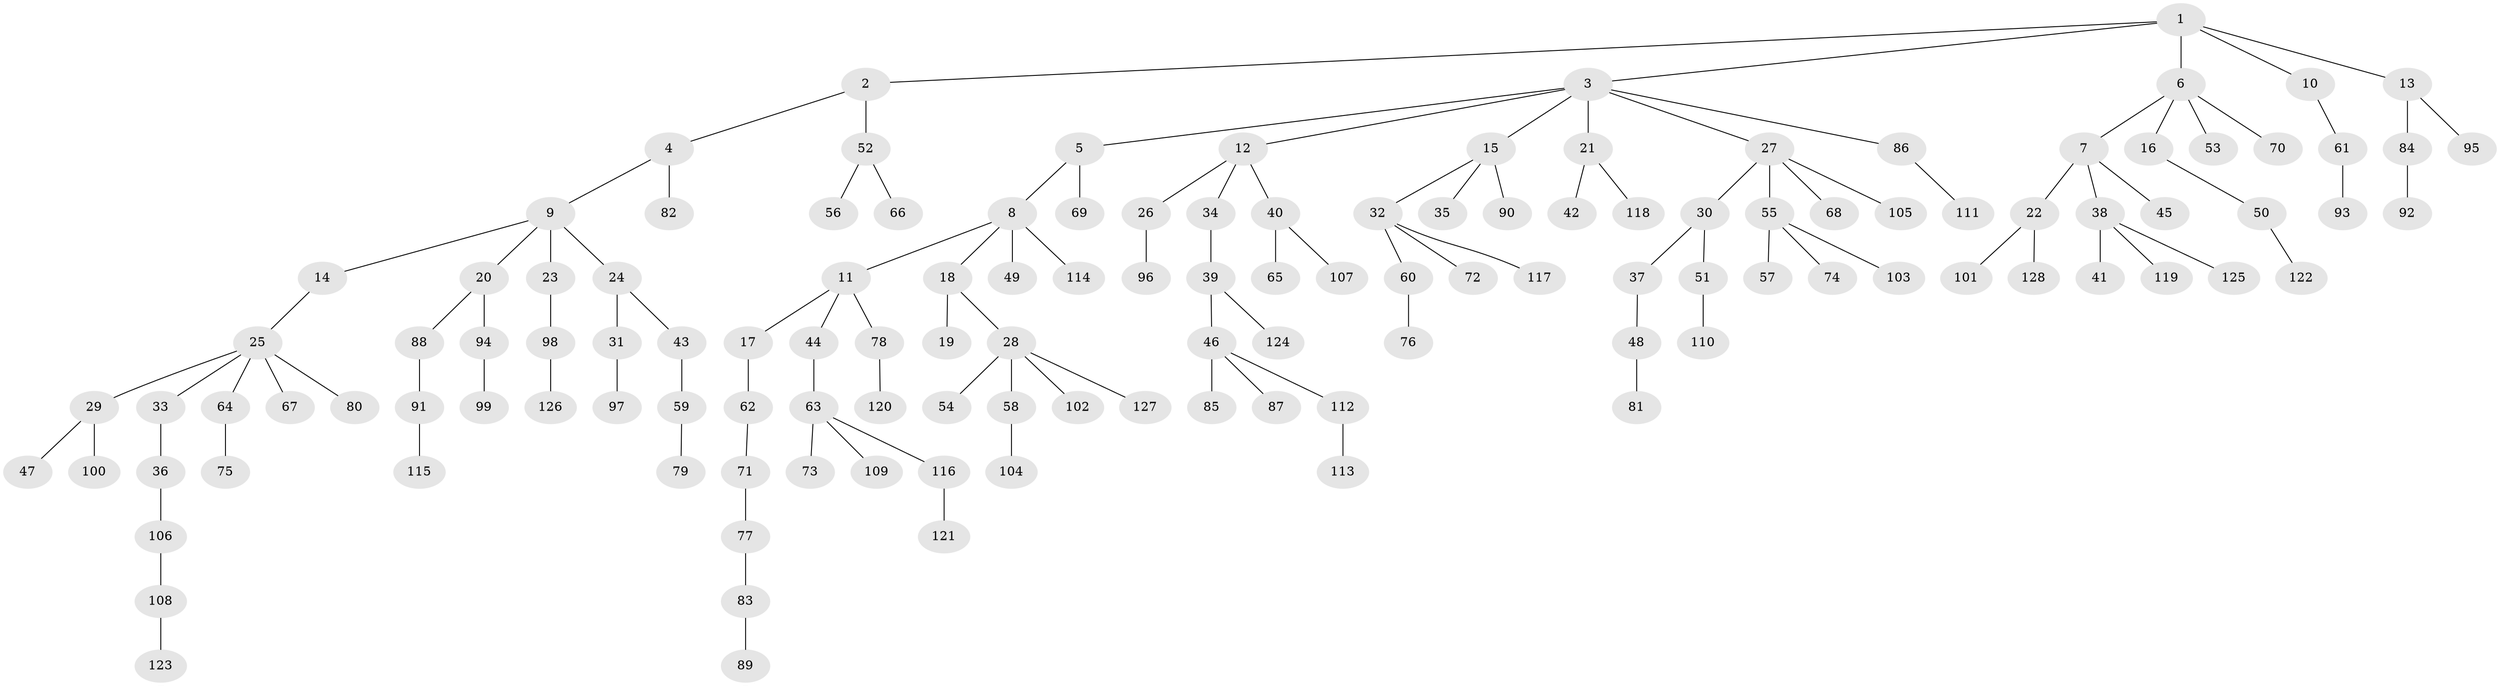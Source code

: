 // coarse degree distribution, {5: 0.03125, 3: 0.21875, 6: 0.015625, 2: 0.234375, 4: 0.03125, 1: 0.46875}
// Generated by graph-tools (version 1.1) at 2025/51/03/04/25 22:51:31]
// undirected, 128 vertices, 127 edges
graph export_dot {
  node [color=gray90,style=filled];
  1;
  2;
  3;
  4;
  5;
  6;
  7;
  8;
  9;
  10;
  11;
  12;
  13;
  14;
  15;
  16;
  17;
  18;
  19;
  20;
  21;
  22;
  23;
  24;
  25;
  26;
  27;
  28;
  29;
  30;
  31;
  32;
  33;
  34;
  35;
  36;
  37;
  38;
  39;
  40;
  41;
  42;
  43;
  44;
  45;
  46;
  47;
  48;
  49;
  50;
  51;
  52;
  53;
  54;
  55;
  56;
  57;
  58;
  59;
  60;
  61;
  62;
  63;
  64;
  65;
  66;
  67;
  68;
  69;
  70;
  71;
  72;
  73;
  74;
  75;
  76;
  77;
  78;
  79;
  80;
  81;
  82;
  83;
  84;
  85;
  86;
  87;
  88;
  89;
  90;
  91;
  92;
  93;
  94;
  95;
  96;
  97;
  98;
  99;
  100;
  101;
  102;
  103;
  104;
  105;
  106;
  107;
  108;
  109;
  110;
  111;
  112;
  113;
  114;
  115;
  116;
  117;
  118;
  119;
  120;
  121;
  122;
  123;
  124;
  125;
  126;
  127;
  128;
  1 -- 2;
  1 -- 3;
  1 -- 6;
  1 -- 10;
  1 -- 13;
  2 -- 4;
  2 -- 52;
  3 -- 5;
  3 -- 12;
  3 -- 15;
  3 -- 21;
  3 -- 27;
  3 -- 86;
  4 -- 9;
  4 -- 82;
  5 -- 8;
  5 -- 69;
  6 -- 7;
  6 -- 16;
  6 -- 53;
  6 -- 70;
  7 -- 22;
  7 -- 38;
  7 -- 45;
  8 -- 11;
  8 -- 18;
  8 -- 49;
  8 -- 114;
  9 -- 14;
  9 -- 20;
  9 -- 23;
  9 -- 24;
  10 -- 61;
  11 -- 17;
  11 -- 44;
  11 -- 78;
  12 -- 26;
  12 -- 34;
  12 -- 40;
  13 -- 84;
  13 -- 95;
  14 -- 25;
  15 -- 32;
  15 -- 35;
  15 -- 90;
  16 -- 50;
  17 -- 62;
  18 -- 19;
  18 -- 28;
  20 -- 88;
  20 -- 94;
  21 -- 42;
  21 -- 118;
  22 -- 101;
  22 -- 128;
  23 -- 98;
  24 -- 31;
  24 -- 43;
  25 -- 29;
  25 -- 33;
  25 -- 64;
  25 -- 67;
  25 -- 80;
  26 -- 96;
  27 -- 30;
  27 -- 55;
  27 -- 68;
  27 -- 105;
  28 -- 54;
  28 -- 58;
  28 -- 102;
  28 -- 127;
  29 -- 47;
  29 -- 100;
  30 -- 37;
  30 -- 51;
  31 -- 97;
  32 -- 60;
  32 -- 72;
  32 -- 117;
  33 -- 36;
  34 -- 39;
  36 -- 106;
  37 -- 48;
  38 -- 41;
  38 -- 119;
  38 -- 125;
  39 -- 46;
  39 -- 124;
  40 -- 65;
  40 -- 107;
  43 -- 59;
  44 -- 63;
  46 -- 85;
  46 -- 87;
  46 -- 112;
  48 -- 81;
  50 -- 122;
  51 -- 110;
  52 -- 56;
  52 -- 66;
  55 -- 57;
  55 -- 74;
  55 -- 103;
  58 -- 104;
  59 -- 79;
  60 -- 76;
  61 -- 93;
  62 -- 71;
  63 -- 73;
  63 -- 109;
  63 -- 116;
  64 -- 75;
  71 -- 77;
  77 -- 83;
  78 -- 120;
  83 -- 89;
  84 -- 92;
  86 -- 111;
  88 -- 91;
  91 -- 115;
  94 -- 99;
  98 -- 126;
  106 -- 108;
  108 -- 123;
  112 -- 113;
  116 -- 121;
}
